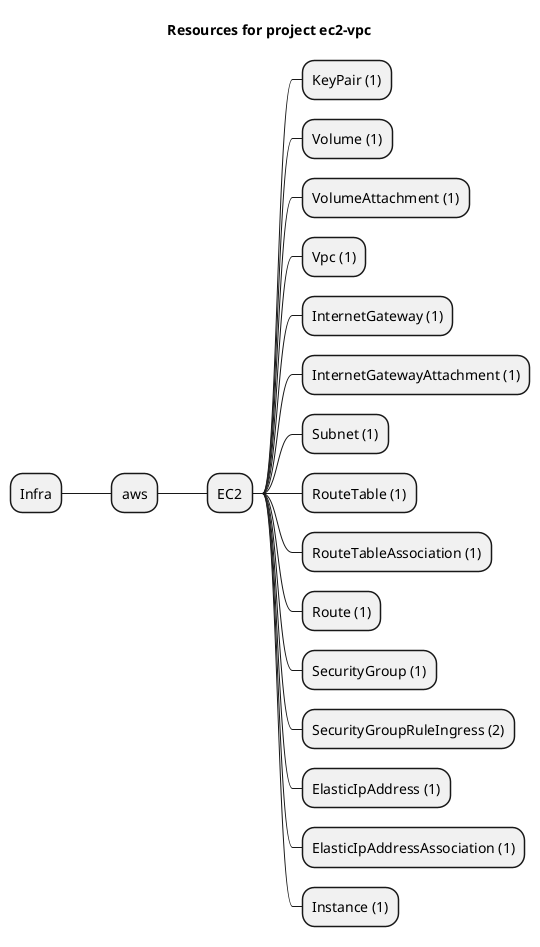 @startmindmap
title Resources for project ec2-vpc
skinparam monochrome true
+ Infra
++ aws
+++ EC2
++++ KeyPair (1)
++++ Volume (1)
++++ VolumeAttachment (1)
++++ Vpc (1)
++++ InternetGateway (1)
++++ InternetGatewayAttachment (1)
++++ Subnet (1)
++++ RouteTable (1)
++++ RouteTableAssociation (1)
++++ Route (1)
++++ SecurityGroup (1)
++++ SecurityGroupRuleIngress (2)
++++ ElasticIpAddress (1)
++++ ElasticIpAddressAssociation (1)
++++ Instance (1)
@endmindmap